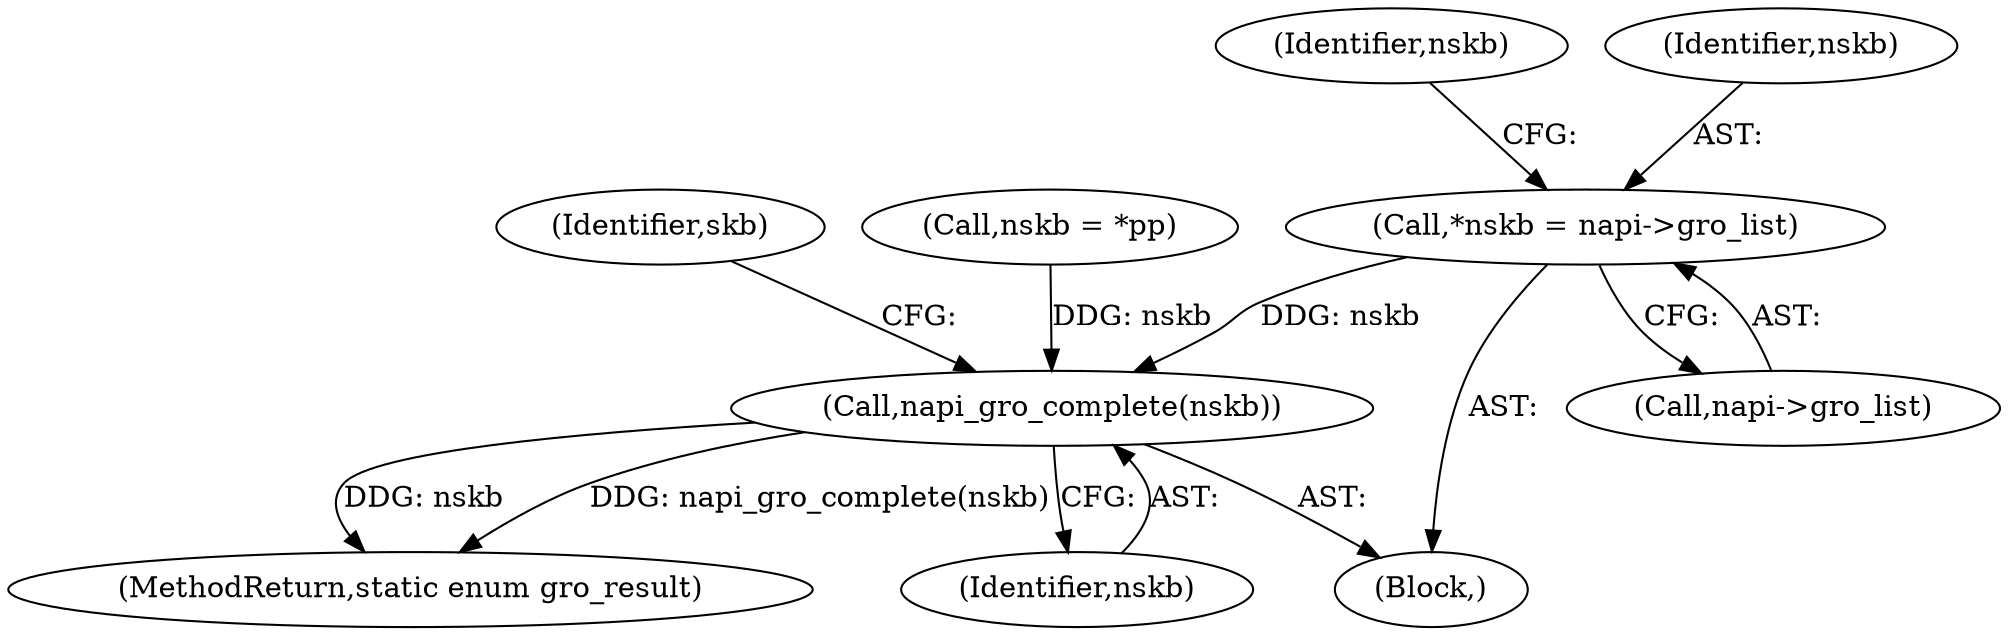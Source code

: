 digraph "0_linux_fac8e0f579695a3ecbc4d3cac369139d7f819971@pointer" {
"1000335" [label="(Call,*nskb = napi->gro_list)"];
"1000364" [label="(Call,napi_gro_complete(nskb))"];
"1000364" [label="(Call,napi_gro_complete(nskb))"];
"1000435" [label="(MethodReturn,static enum gro_result)"];
"1000342" [label="(Identifier,nskb)"];
"1000336" [label="(Identifier,nskb)"];
"1000365" [label="(Identifier,nskb)"];
"1000375" [label="(Identifier,skb)"];
"1000333" [label="(Block,)"];
"1000337" [label="(Call,napi->gro_list)"];
"1000351" [label="(Call,nskb = *pp)"];
"1000335" [label="(Call,*nskb = napi->gro_list)"];
"1000335" -> "1000333"  [label="AST: "];
"1000335" -> "1000337"  [label="CFG: "];
"1000336" -> "1000335"  [label="AST: "];
"1000337" -> "1000335"  [label="AST: "];
"1000342" -> "1000335"  [label="CFG: "];
"1000335" -> "1000364"  [label="DDG: nskb"];
"1000364" -> "1000333"  [label="AST: "];
"1000364" -> "1000365"  [label="CFG: "];
"1000365" -> "1000364"  [label="AST: "];
"1000375" -> "1000364"  [label="CFG: "];
"1000364" -> "1000435"  [label="DDG: nskb"];
"1000364" -> "1000435"  [label="DDG: napi_gro_complete(nskb)"];
"1000351" -> "1000364"  [label="DDG: nskb"];
}
